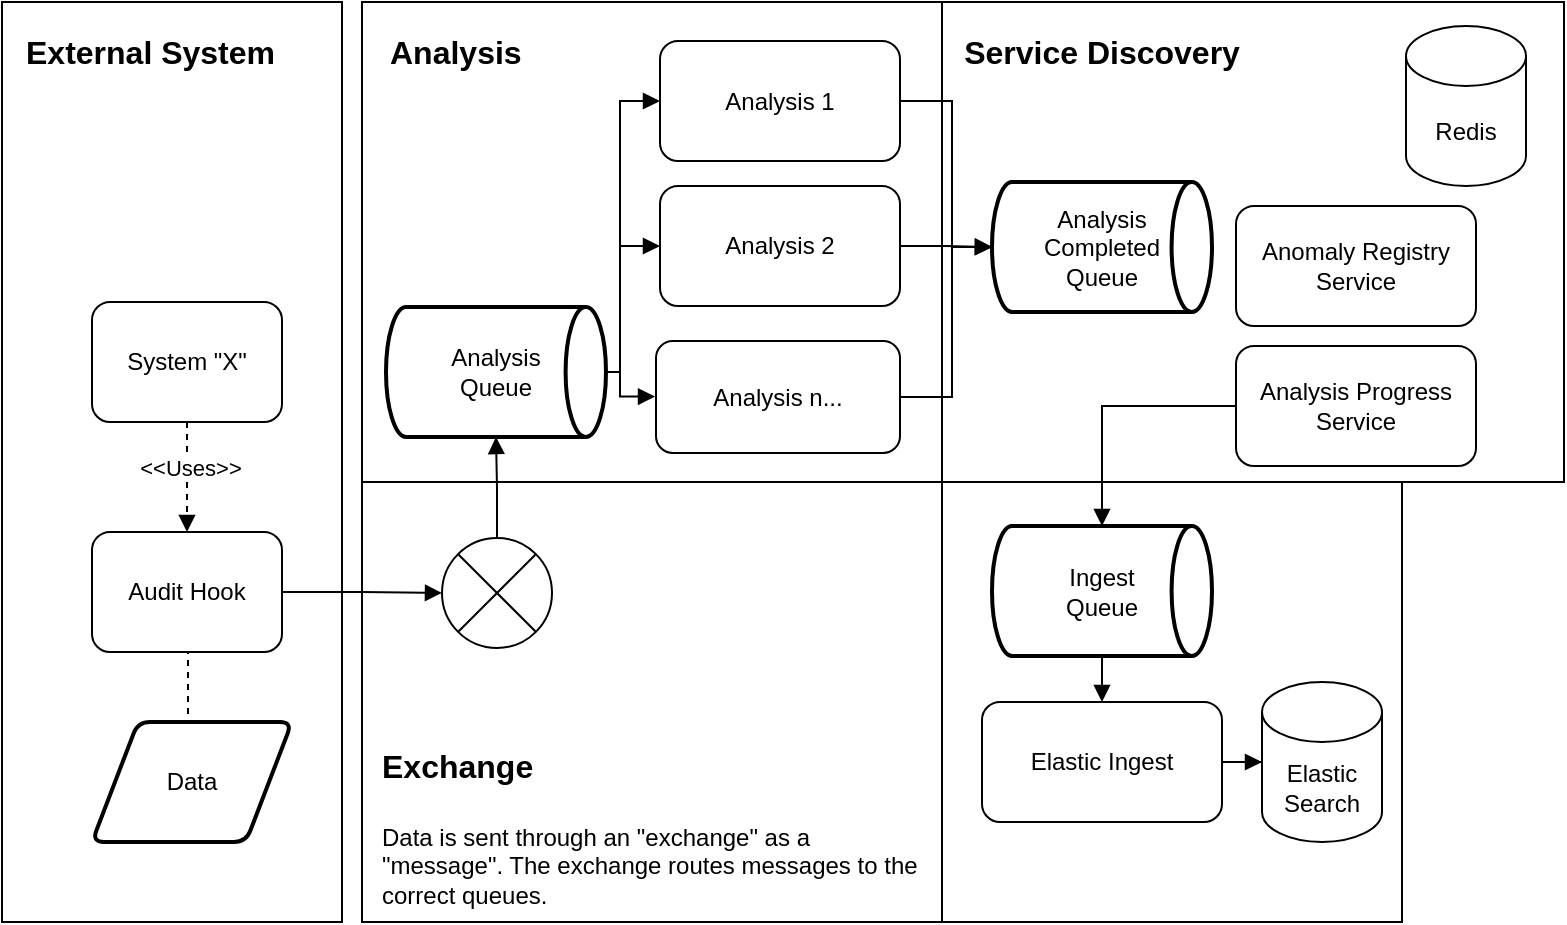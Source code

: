 <mxfile version="15.7.1" type="github">
  <diagram id="jIUITmyzeD87ZEfBDrSX" name="Page-1">
    <mxGraphModel dx="1298" dy="756" grid="0" gridSize="10" guides="1" tooltips="1" connect="1" arrows="1" fold="1" page="1" pageScale="1" pageWidth="700" pageHeight="469" math="0" shadow="0">
      <root>
        <mxCell id="0" />
        <mxCell id="1" parent="0" />
        <mxCell id="8Pe6dOlYgh1ihYA8Ivlo-50" value="" style="rounded=0;whiteSpace=wrap;html=1;" vertex="1" parent="1">
          <mxGeometry x="180" width="290" height="240" as="geometry" />
        </mxCell>
        <mxCell id="8Pe6dOlYgh1ihYA8Ivlo-57" value="" style="rounded=0;whiteSpace=wrap;html=1;" vertex="1" parent="1">
          <mxGeometry x="470" width="311" height="240" as="geometry" />
        </mxCell>
        <mxCell id="8Pe6dOlYgh1ihYA8Ivlo-58" value="" style="rounded=0;whiteSpace=wrap;html=1;" vertex="1" parent="1">
          <mxGeometry x="470" y="240" width="230" height="220" as="geometry" />
        </mxCell>
        <mxCell id="8Pe6dOlYgh1ihYA8Ivlo-52" value="" style="rounded=0;whiteSpace=wrap;html=1;" vertex="1" parent="1">
          <mxGeometry width="170" height="460" as="geometry" />
        </mxCell>
        <mxCell id="8Pe6dOlYgh1ihYA8Ivlo-51" value="" style="rounded=0;whiteSpace=wrap;html=1;" vertex="1" parent="1">
          <mxGeometry x="180" y="240" width="290" height="220" as="geometry" />
        </mxCell>
        <mxCell id="8Pe6dOlYgh1ihYA8Ivlo-108" style="edgeStyle=orthogonalEdgeStyle;rounded=0;orthogonalLoop=1;jettySize=auto;html=1;entryX=0;entryY=0.5;entryDx=0;entryDy=0;entryPerimeter=0;fontSize=12;endArrow=block;endFill=1;" edge="1" parent="1" source="8Pe6dOlYgh1ihYA8Ivlo-2" target="8Pe6dOlYgh1ihYA8Ivlo-105">
          <mxGeometry relative="1" as="geometry">
            <Array as="points">
              <mxPoint x="475" y="50" />
              <mxPoint x="475" y="123" />
            </Array>
          </mxGeometry>
        </mxCell>
        <mxCell id="8Pe6dOlYgh1ihYA8Ivlo-2" value="Analysis 1" style="rounded=1;whiteSpace=wrap;html=1;" vertex="1" parent="1">
          <mxGeometry x="329" y="19.5" width="120" height="60" as="geometry" />
        </mxCell>
        <mxCell id="8Pe6dOlYgh1ihYA8Ivlo-109" style="edgeStyle=orthogonalEdgeStyle;rounded=0;orthogonalLoop=1;jettySize=auto;html=1;fontSize=12;endArrow=block;endFill=1;" edge="1" parent="1" source="8Pe6dOlYgh1ihYA8Ivlo-3" target="8Pe6dOlYgh1ihYA8Ivlo-105">
          <mxGeometry relative="1" as="geometry" />
        </mxCell>
        <mxCell id="8Pe6dOlYgh1ihYA8Ivlo-3" value="Analysis 2" style="rounded=1;whiteSpace=wrap;html=1;" vertex="1" parent="1">
          <mxGeometry x="329" y="92" width="120" height="60" as="geometry" />
        </mxCell>
        <mxCell id="8Pe6dOlYgh1ihYA8Ivlo-110" style="edgeStyle=orthogonalEdgeStyle;rounded=0;orthogonalLoop=1;jettySize=auto;html=1;entryX=0;entryY=0.5;entryDx=0;entryDy=0;entryPerimeter=0;fontSize=12;endArrow=block;endFill=1;" edge="1" parent="1" source="8Pe6dOlYgh1ihYA8Ivlo-4" target="8Pe6dOlYgh1ihYA8Ivlo-105">
          <mxGeometry relative="1" as="geometry">
            <Array as="points">
              <mxPoint x="475" y="198" />
              <mxPoint x="475" y="123" />
            </Array>
          </mxGeometry>
        </mxCell>
        <mxCell id="8Pe6dOlYgh1ihYA8Ivlo-4" value="Analysis n..." style="rounded=1;whiteSpace=wrap;html=1;" vertex="1" parent="1">
          <mxGeometry x="327" y="169.5" width="122" height="56" as="geometry" />
        </mxCell>
        <mxCell id="8Pe6dOlYgh1ihYA8Ivlo-94" value="" style="edgeStyle=orthogonalEdgeStyle;rounded=0;orthogonalLoop=1;jettySize=auto;html=1;fontSize=12;endArrow=block;endFill=1;" edge="1" parent="1" source="8Pe6dOlYgh1ihYA8Ivlo-12" target="8Pe6dOlYgh1ihYA8Ivlo-59">
          <mxGeometry relative="1" as="geometry" />
        </mxCell>
        <mxCell id="8Pe6dOlYgh1ihYA8Ivlo-12" value="Elastic Ingest" style="rounded=1;whiteSpace=wrap;html=1;" vertex="1" parent="1">
          <mxGeometry x="490" y="350" width="120" height="60" as="geometry" />
        </mxCell>
        <mxCell id="8Pe6dOlYgh1ihYA8Ivlo-30" value="Anomaly Registry&lt;br&gt;Service" style="rounded=1;whiteSpace=wrap;html=1;" vertex="1" parent="1">
          <mxGeometry x="617" y="102" width="120" height="60" as="geometry" />
        </mxCell>
        <mxCell id="8Pe6dOlYgh1ihYA8Ivlo-36" value="Redis" style="shape=cylinder3;whiteSpace=wrap;html=1;boundedLbl=1;backgroundOutline=1;size=15;" vertex="1" parent="1">
          <mxGeometry x="702" y="12" width="60" height="80" as="geometry" />
        </mxCell>
        <mxCell id="8Pe6dOlYgh1ihYA8Ivlo-44" style="edgeStyle=orthogonalEdgeStyle;rounded=0;orthogonalLoop=1;jettySize=auto;html=1;entryX=0;entryY=0.5;entryDx=0;entryDy=0;endArrow=block;endFill=1;" edge="1" parent="1" source="8Pe6dOlYgh1ihYA8Ivlo-39" target="8Pe6dOlYgh1ihYA8Ivlo-91">
          <mxGeometry relative="1" as="geometry">
            <mxPoint x="192" y="295.5" as="targetPoint" />
          </mxGeometry>
        </mxCell>
        <mxCell id="8Pe6dOlYgh1ihYA8Ivlo-39" value="Audit Hook" style="rounded=1;whiteSpace=wrap;html=1;" vertex="1" parent="1">
          <mxGeometry x="45" y="265" width="95" height="60" as="geometry" />
        </mxCell>
        <mxCell id="8Pe6dOlYgh1ihYA8Ivlo-86" style="edgeStyle=orthogonalEdgeStyle;rounded=0;orthogonalLoop=1;jettySize=auto;html=1;entryX=0.5;entryY=1;entryDx=0;entryDy=0;entryPerimeter=0;fontSize=12;endArrow=block;endFill=1;exitX=0.5;exitY=0;exitDx=0;exitDy=0;" edge="1" parent="1" source="8Pe6dOlYgh1ihYA8Ivlo-91" target="8Pe6dOlYgh1ihYA8Ivlo-75">
          <mxGeometry relative="1" as="geometry">
            <mxPoint x="247" y="263" as="sourcePoint" />
          </mxGeometry>
        </mxCell>
        <mxCell id="8Pe6dOlYgh1ihYA8Ivlo-47" style="edgeStyle=orthogonalEdgeStyle;rounded=0;orthogonalLoop=1;jettySize=auto;html=1;dashed=1;endArrow=none;endFill=0;exitX=0.5;exitY=0;exitDx=0;exitDy=0;" edge="1" parent="1" source="8Pe6dOlYgh1ihYA8Ivlo-46" target="8Pe6dOlYgh1ihYA8Ivlo-39">
          <mxGeometry relative="1" as="geometry">
            <Array as="points">
              <mxPoint x="93" y="360" />
            </Array>
          </mxGeometry>
        </mxCell>
        <mxCell id="8Pe6dOlYgh1ihYA8Ivlo-46" value="Data" style="shape=parallelogram;html=1;strokeWidth=2;perimeter=parallelogramPerimeter;whiteSpace=wrap;rounded=1;arcSize=12;size=0.23;" vertex="1" parent="1">
          <mxGeometry x="45" y="360" width="100" height="60" as="geometry" />
        </mxCell>
        <mxCell id="8Pe6dOlYgh1ihYA8Ivlo-100" style="edgeStyle=orthogonalEdgeStyle;rounded=0;orthogonalLoop=1;jettySize=auto;html=1;entryX=0.5;entryY=0;entryDx=0;entryDy=0;entryPerimeter=0;fontSize=12;endArrow=block;endFill=1;" edge="1" parent="1" source="8Pe6dOlYgh1ihYA8Ivlo-48" target="8Pe6dOlYgh1ihYA8Ivlo-95">
          <mxGeometry relative="1" as="geometry" />
        </mxCell>
        <mxCell id="8Pe6dOlYgh1ihYA8Ivlo-48" value="Analysis Progress&lt;br&gt;Service" style="rounded=1;whiteSpace=wrap;html=1;" vertex="1" parent="1">
          <mxGeometry x="617" y="172" width="120" height="60" as="geometry" />
        </mxCell>
        <mxCell id="8Pe6dOlYgh1ihYA8Ivlo-54" style="edgeStyle=orthogonalEdgeStyle;rounded=0;orthogonalLoop=1;jettySize=auto;html=1;entryX=0.5;entryY=0;entryDx=0;entryDy=0;dashed=1;endArrow=block;endFill=1;" edge="1" parent="1" source="8Pe6dOlYgh1ihYA8Ivlo-53" target="8Pe6dOlYgh1ihYA8Ivlo-39">
          <mxGeometry relative="1" as="geometry" />
        </mxCell>
        <mxCell id="8Pe6dOlYgh1ihYA8Ivlo-55" value="&amp;lt;&amp;lt;Uses&amp;gt;&amp;gt;" style="edgeLabel;html=1;align=center;verticalAlign=middle;resizable=0;points=[];" vertex="1" connectable="0" parent="8Pe6dOlYgh1ihYA8Ivlo-54">
          <mxGeometry x="-0.182" y="1" relative="1" as="geometry">
            <mxPoint as="offset" />
          </mxGeometry>
        </mxCell>
        <mxCell id="8Pe6dOlYgh1ihYA8Ivlo-53" value="System &quot;X&quot;" style="rounded=1;whiteSpace=wrap;html=1;" vertex="1" parent="1">
          <mxGeometry x="45" y="150" width="95" height="60" as="geometry" />
        </mxCell>
        <mxCell id="8Pe6dOlYgh1ihYA8Ivlo-59" value="Elastic&lt;br&gt;Search" style="shape=cylinder3;whiteSpace=wrap;html=1;boundedLbl=1;backgroundOutline=1;size=15;" vertex="1" parent="1">
          <mxGeometry x="630" y="340" width="60" height="80" as="geometry" />
        </mxCell>
        <mxCell id="8Pe6dOlYgh1ihYA8Ivlo-88" style="edgeStyle=orthogonalEdgeStyle;rounded=0;orthogonalLoop=1;jettySize=auto;html=1;entryX=-0.004;entryY=0.496;entryDx=0;entryDy=0;fontSize=12;endArrow=block;endFill=1;entryPerimeter=0;" edge="1" parent="1" target="8Pe6dOlYgh1ihYA8Ivlo-4">
          <mxGeometry relative="1" as="geometry">
            <mxPoint x="300" y="185.002" as="sourcePoint" />
            <mxPoint x="325" y="197.5" as="targetPoint" />
            <Array as="points">
              <mxPoint x="309" y="185" />
              <mxPoint x="309" y="197" />
            </Array>
          </mxGeometry>
        </mxCell>
        <mxCell id="8Pe6dOlYgh1ihYA8Ivlo-89" style="edgeStyle=orthogonalEdgeStyle;rounded=0;orthogonalLoop=1;jettySize=auto;html=1;entryX=0;entryY=0.5;entryDx=0;entryDy=0;fontSize=12;endArrow=block;endFill=1;" edge="1" parent="1" source="8Pe6dOlYgh1ihYA8Ivlo-75" target="8Pe6dOlYgh1ihYA8Ivlo-2">
          <mxGeometry relative="1" as="geometry">
            <Array as="points">
              <mxPoint x="309" y="185" />
              <mxPoint x="309" y="50" />
            </Array>
          </mxGeometry>
        </mxCell>
        <mxCell id="8Pe6dOlYgh1ihYA8Ivlo-90" style="edgeStyle=orthogonalEdgeStyle;rounded=0;orthogonalLoop=1;jettySize=auto;html=1;entryX=0;entryY=0.5;entryDx=0;entryDy=0;fontSize=12;endArrow=block;endFill=1;" edge="1" parent="1" source="8Pe6dOlYgh1ihYA8Ivlo-75" target="8Pe6dOlYgh1ihYA8Ivlo-3">
          <mxGeometry relative="1" as="geometry">
            <Array as="points">
              <mxPoint x="309" y="185" />
              <mxPoint x="309" y="122" />
            </Array>
          </mxGeometry>
        </mxCell>
        <mxCell id="8Pe6dOlYgh1ihYA8Ivlo-75" value="Analysis &lt;br&gt;Queue" style="strokeWidth=2;html=1;shape=mxgraph.flowchart.direct_data;whiteSpace=wrap;" vertex="1" parent="1">
          <mxGeometry x="192" y="152.5" width="110" height="65" as="geometry" />
        </mxCell>
        <mxCell id="8Pe6dOlYgh1ihYA8Ivlo-85" value="&lt;h1&gt;&lt;font style=&quot;font-size: 16px&quot;&gt;Exchange&lt;/font&gt;&lt;/h1&gt;&lt;div&gt;&lt;font style=&quot;font-size: 12px&quot;&gt;Data is sent through an &quot;exchange&quot; as a &quot;message&quot;. The exchange routes messages to the correct queues.&lt;/font&gt;&lt;/div&gt;" style="text;html=1;strokeColor=none;fillColor=none;spacing=5;spacingTop=-20;whiteSpace=wrap;overflow=hidden;rounded=0;" vertex="1" parent="1">
          <mxGeometry x="185" y="360" width="280" height="100" as="geometry" />
        </mxCell>
        <mxCell id="8Pe6dOlYgh1ihYA8Ivlo-91" value="" style="shape=sumEllipse;perimeter=ellipsePerimeter;whiteSpace=wrap;html=1;backgroundOutline=1;fontSize=12;fillColor=#FFFFFF;" vertex="1" parent="1">
          <mxGeometry x="220" y="268" width="55" height="55" as="geometry" />
        </mxCell>
        <mxCell id="8Pe6dOlYgh1ihYA8Ivlo-98" style="edgeStyle=orthogonalEdgeStyle;rounded=0;orthogonalLoop=1;jettySize=auto;html=1;entryX=0.5;entryY=0;entryDx=0;entryDy=0;fontSize=12;endArrow=block;endFill=1;" edge="1" parent="1" source="8Pe6dOlYgh1ihYA8Ivlo-95" target="8Pe6dOlYgh1ihYA8Ivlo-12">
          <mxGeometry relative="1" as="geometry" />
        </mxCell>
        <mxCell id="8Pe6dOlYgh1ihYA8Ivlo-95" value="Ingest&lt;br&gt;Queue" style="strokeWidth=2;html=1;shape=mxgraph.flowchart.direct_data;whiteSpace=wrap;" vertex="1" parent="1">
          <mxGeometry x="495" y="262" width="110" height="65" as="geometry" />
        </mxCell>
        <mxCell id="8Pe6dOlYgh1ihYA8Ivlo-101" value="&lt;font style=&quot;font-size: 16px&quot;&gt;&lt;b&gt;Service Discovery&lt;/b&gt;&lt;/font&gt;" style="text;html=1;strokeColor=none;fillColor=none;align=center;verticalAlign=middle;whiteSpace=wrap;rounded=0;fontSize=12;" vertex="1" parent="1">
          <mxGeometry x="475" y="10" width="150" height="30" as="geometry" />
        </mxCell>
        <mxCell id="8Pe6dOlYgh1ihYA8Ivlo-105" value="Analysis&lt;br&gt;Completed&lt;br&gt;Queue" style="strokeWidth=2;html=1;shape=mxgraph.flowchart.direct_data;whiteSpace=wrap;" vertex="1" parent="1">
          <mxGeometry x="495" y="90" width="110" height="65" as="geometry" />
        </mxCell>
        <mxCell id="8Pe6dOlYgh1ihYA8Ivlo-111" value="&lt;font style=&quot;font-size: 16px&quot;&gt;&lt;b&gt;Analysis&lt;/b&gt;&lt;/font&gt;" style="text;html=1;strokeColor=none;fillColor=none;align=left;verticalAlign=middle;whiteSpace=wrap;rounded=0;fontSize=12;" vertex="1" parent="1">
          <mxGeometry x="192" y="10" width="76" height="30" as="geometry" />
        </mxCell>
        <mxCell id="8Pe6dOlYgh1ihYA8Ivlo-112" value="&lt;font style=&quot;font-size: 16px&quot;&gt;&lt;b&gt;External System&lt;/b&gt;&lt;/font&gt;" style="text;html=1;strokeColor=none;fillColor=none;align=left;verticalAlign=middle;whiteSpace=wrap;rounded=0;fontSize=12;" vertex="1" parent="1">
          <mxGeometry x="10" y="10" width="135" height="30" as="geometry" />
        </mxCell>
      </root>
    </mxGraphModel>
  </diagram>
</mxfile>
